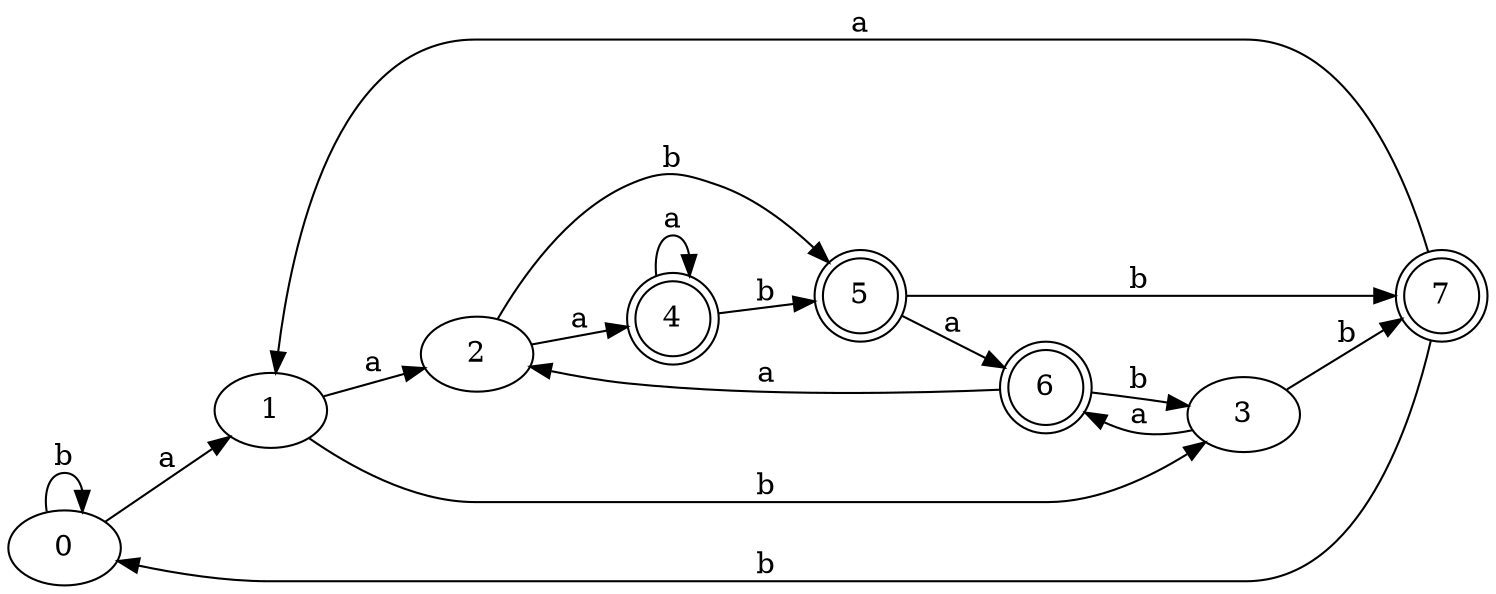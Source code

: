 digraph Automata {
	rankdir=LR
	0 [label=0]
	0 -> 1 [label=a]
	0 -> 0 [label=b]
	1 [label=1]
	1 -> 2 [label=a]
	1 -> 3 [label=b]
	2 [label=2]
	2 -> 4 [label=a]
	2 -> 5 [label=b]
	3 [label=3]
	3 -> 6 [label=a]
	3 -> 7 [label=b]
	4 [label=4 shape=doublecircle]
	4 -> 4 [label=a]
	4 -> 5 [label=b]
	5 [label=5 shape=doublecircle]
	5 -> 6 [label=a]
	5 -> 7 [label=b]
	6 [label=6 shape=doublecircle]
	6 -> 2 [label=a]
	6 -> 3 [label=b]
	7 [label=7 shape=doublecircle]
	7 -> 1 [label=a]
	7 -> 0 [label=b]
}
